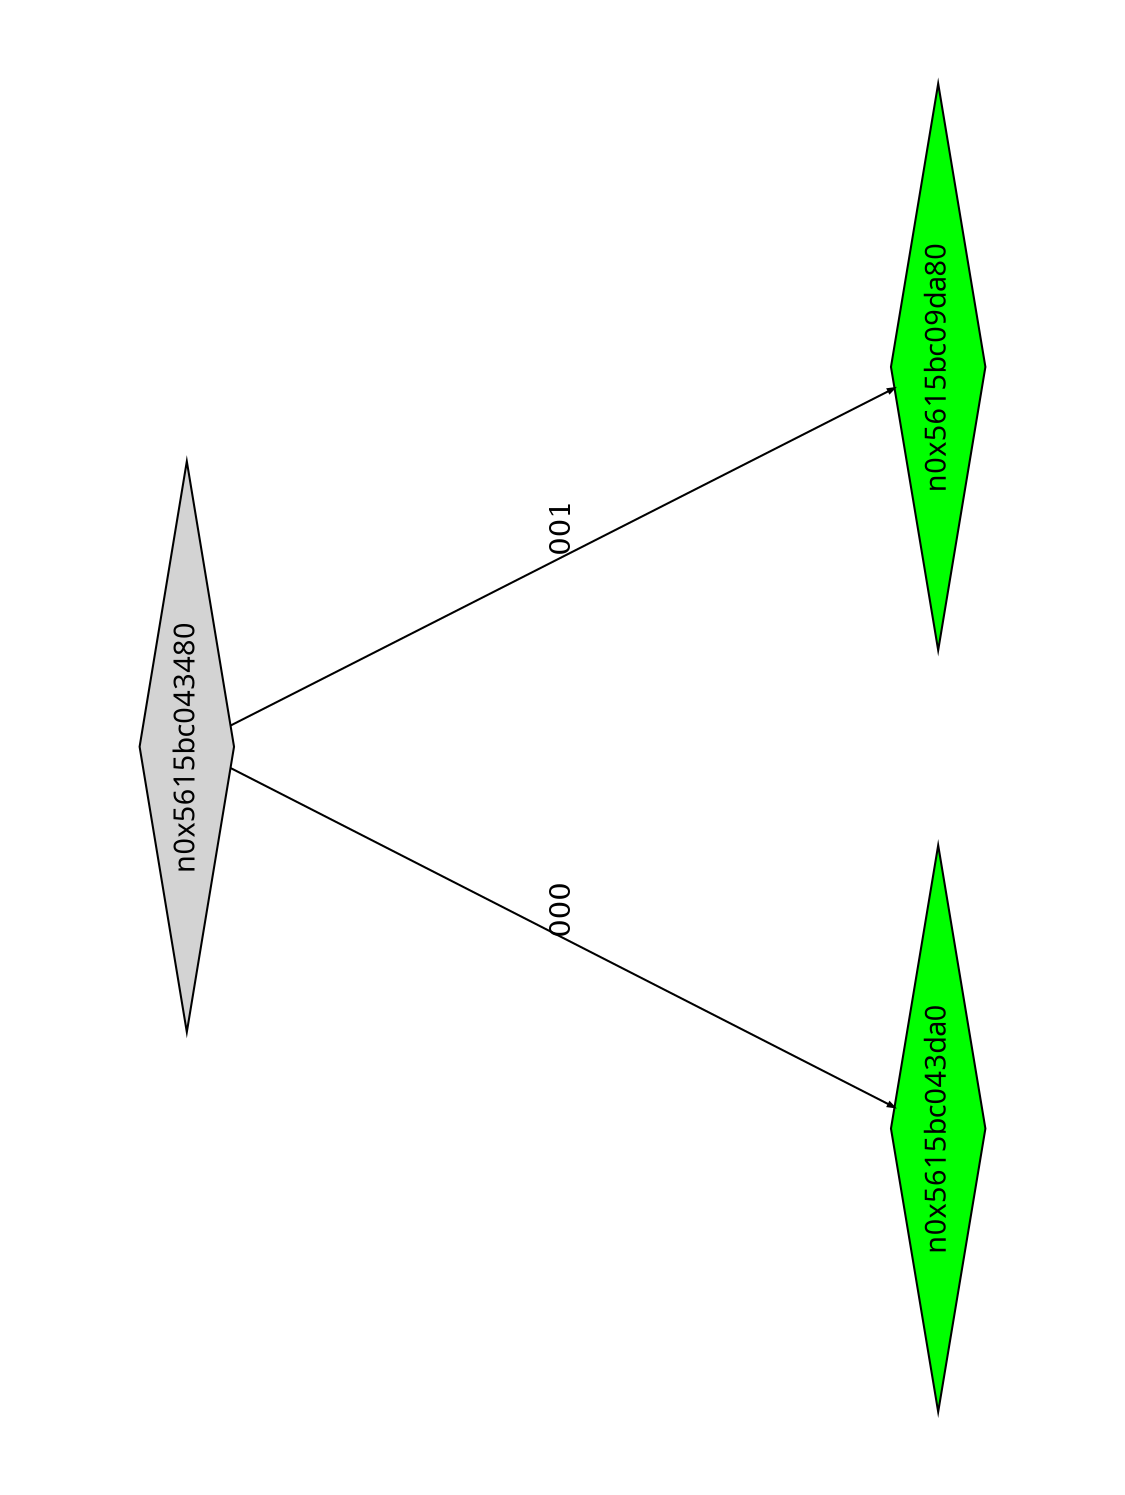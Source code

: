 digraph G {
	size="10,7.5";
	ratio=fill;
	rotate=90;
	center = "true";
	node [style="filled",width=.1,height=.1,fontname="Terminus"]
	edge [arrowsize=.3]
	n0x5615bc043480 [shape=diamond];
	n0x5615bc043480 -> n0x5615bc043da0 [label=000];
	n0x5615bc043480 -> n0x5615bc09da80 [label=001];
	n0x5615bc09da80 [shape=diamond,fillcolor=green];
	n0x5615bc043da0 [shape=diamond,fillcolor=green];
}
